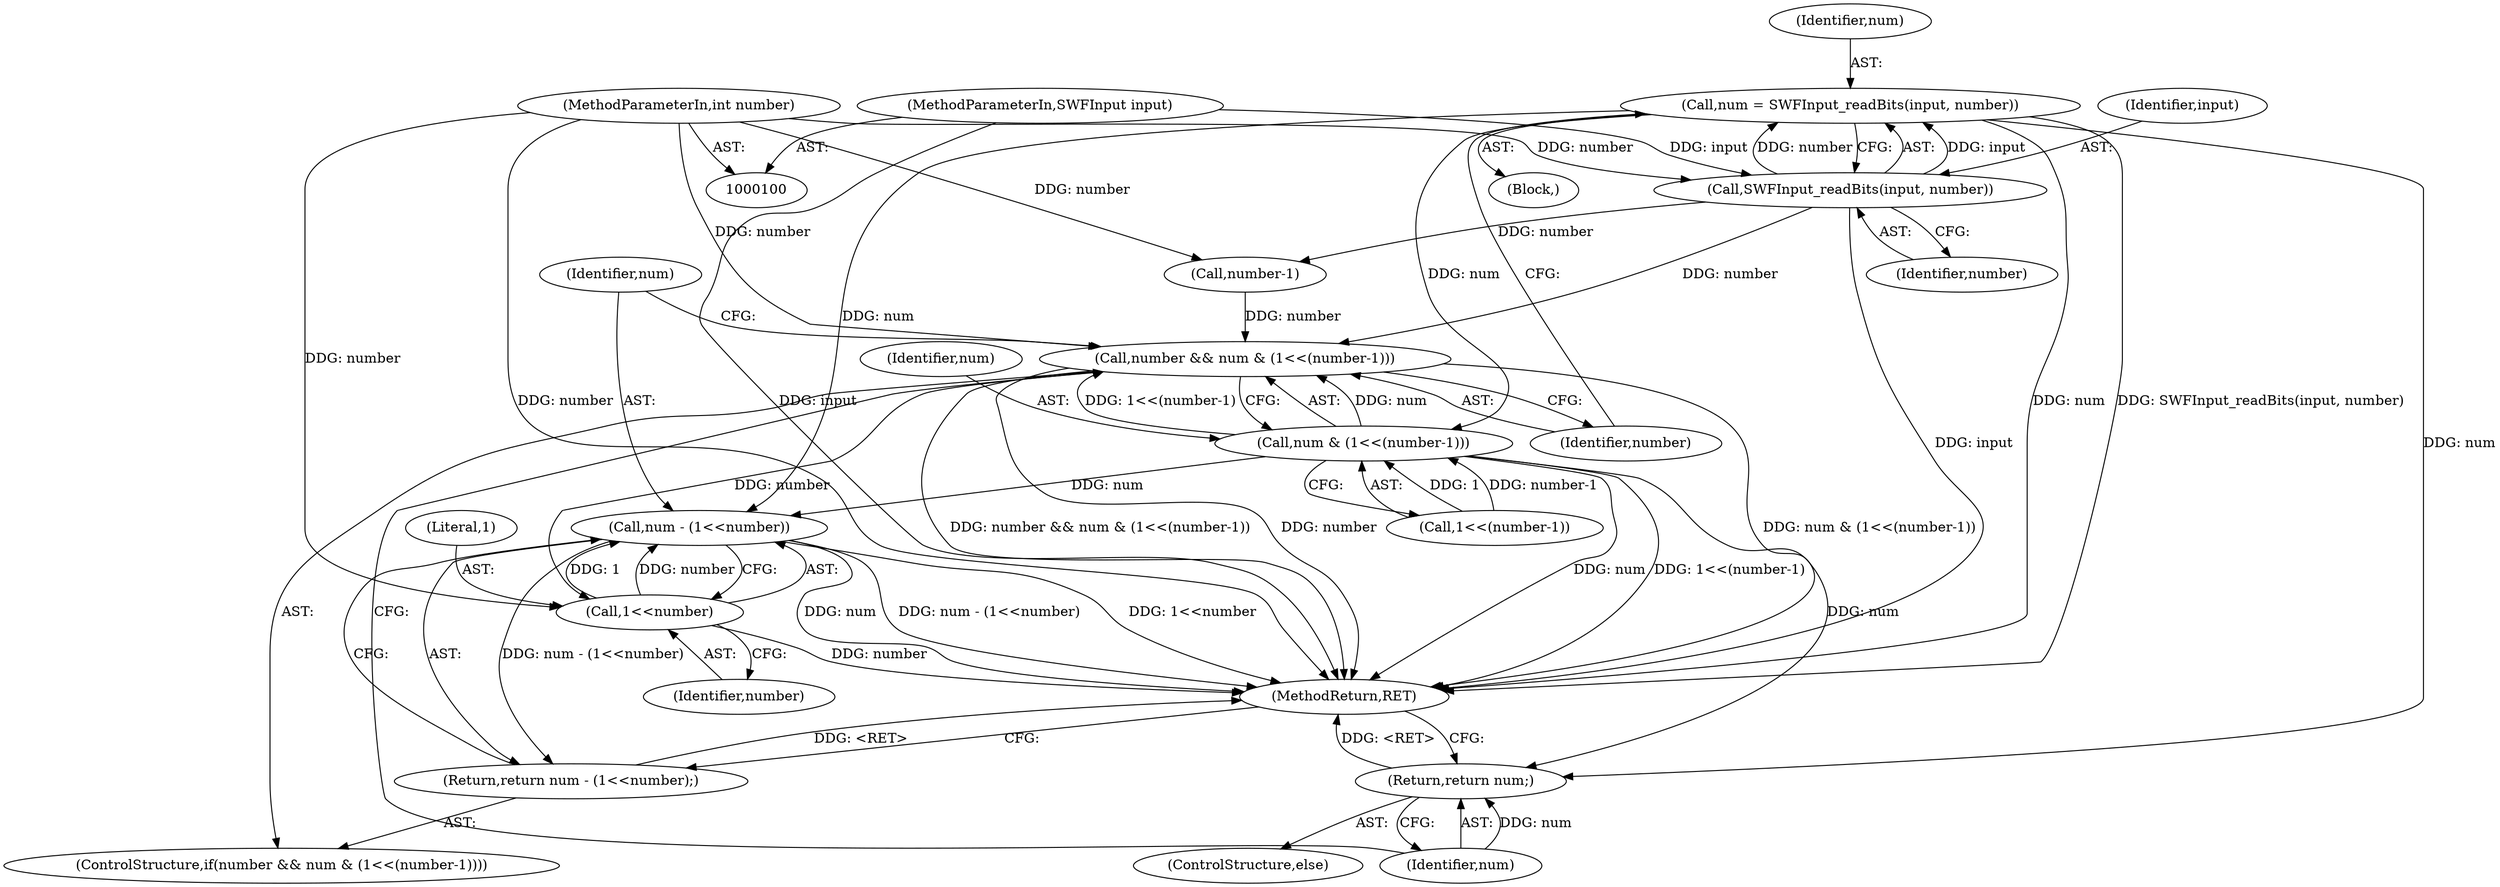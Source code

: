 digraph "0_libming_2223f7a1e431455a1411bee77c90db94a6f8e8fe@API" {
"1000105" [label="(Call,num = SWFInput_readBits(input, number))"];
"1000107" [label="(Call,SWFInput_readBits(input, number))"];
"1000101" [label="(MethodParameterIn,SWFInput input)"];
"1000102" [label="(MethodParameterIn,int number)"];
"1000113" [label="(Call,num & (1<<(number-1)))"];
"1000111" [label="(Call,number && num & (1<<(number-1)))"];
"1000123" [label="(Call,1<<number)"];
"1000121" [label="(Call,num - (1<<number))"];
"1000120" [label="(Return,return num - (1<<number);)"];
"1000127" [label="(Return,return num;)"];
"1000129" [label="(MethodReturn,RET)"];
"1000111" [label="(Call,number && num & (1<<(number-1)))"];
"1000114" [label="(Identifier,num)"];
"1000106" [label="(Identifier,num)"];
"1000126" [label="(ControlStructure,else)"];
"1000117" [label="(Call,number-1)"];
"1000103" [label="(Block,)"];
"1000124" [label="(Literal,1)"];
"1000127" [label="(Return,return num;)"];
"1000113" [label="(Call,num & (1<<(number-1)))"];
"1000115" [label="(Call,1<<(number-1))"];
"1000121" [label="(Call,num - (1<<number))"];
"1000112" [label="(Identifier,number)"];
"1000109" [label="(Identifier,number)"];
"1000105" [label="(Call,num = SWFInput_readBits(input, number))"];
"1000122" [label="(Identifier,num)"];
"1000102" [label="(MethodParameterIn,int number)"];
"1000128" [label="(Identifier,num)"];
"1000123" [label="(Call,1<<number)"];
"1000125" [label="(Identifier,number)"];
"1000110" [label="(ControlStructure,if(number && num & (1<<(number-1))))"];
"1000120" [label="(Return,return num - (1<<number);)"];
"1000107" [label="(Call,SWFInput_readBits(input, number))"];
"1000108" [label="(Identifier,input)"];
"1000101" [label="(MethodParameterIn,SWFInput input)"];
"1000105" -> "1000103"  [label="AST: "];
"1000105" -> "1000107"  [label="CFG: "];
"1000106" -> "1000105"  [label="AST: "];
"1000107" -> "1000105"  [label="AST: "];
"1000112" -> "1000105"  [label="CFG: "];
"1000105" -> "1000129"  [label="DDG: SWFInput_readBits(input, number)"];
"1000105" -> "1000129"  [label="DDG: num"];
"1000107" -> "1000105"  [label="DDG: input"];
"1000107" -> "1000105"  [label="DDG: number"];
"1000105" -> "1000113"  [label="DDG: num"];
"1000105" -> "1000121"  [label="DDG: num"];
"1000105" -> "1000127"  [label="DDG: num"];
"1000107" -> "1000109"  [label="CFG: "];
"1000108" -> "1000107"  [label="AST: "];
"1000109" -> "1000107"  [label="AST: "];
"1000107" -> "1000129"  [label="DDG: input"];
"1000101" -> "1000107"  [label="DDG: input"];
"1000102" -> "1000107"  [label="DDG: number"];
"1000107" -> "1000111"  [label="DDG: number"];
"1000107" -> "1000117"  [label="DDG: number"];
"1000101" -> "1000100"  [label="AST: "];
"1000101" -> "1000129"  [label="DDG: input"];
"1000102" -> "1000100"  [label="AST: "];
"1000102" -> "1000129"  [label="DDG: number"];
"1000102" -> "1000111"  [label="DDG: number"];
"1000102" -> "1000117"  [label="DDG: number"];
"1000102" -> "1000123"  [label="DDG: number"];
"1000113" -> "1000111"  [label="AST: "];
"1000113" -> "1000115"  [label="CFG: "];
"1000114" -> "1000113"  [label="AST: "];
"1000115" -> "1000113"  [label="AST: "];
"1000111" -> "1000113"  [label="CFG: "];
"1000113" -> "1000129"  [label="DDG: num"];
"1000113" -> "1000129"  [label="DDG: 1<<(number-1)"];
"1000113" -> "1000111"  [label="DDG: num"];
"1000113" -> "1000111"  [label="DDG: 1<<(number-1)"];
"1000115" -> "1000113"  [label="DDG: 1"];
"1000115" -> "1000113"  [label="DDG: number-1"];
"1000113" -> "1000121"  [label="DDG: num"];
"1000113" -> "1000127"  [label="DDG: num"];
"1000111" -> "1000110"  [label="AST: "];
"1000111" -> "1000112"  [label="CFG: "];
"1000112" -> "1000111"  [label="AST: "];
"1000122" -> "1000111"  [label="CFG: "];
"1000128" -> "1000111"  [label="CFG: "];
"1000111" -> "1000129"  [label="DDG: number && num & (1<<(number-1))"];
"1000111" -> "1000129"  [label="DDG: number"];
"1000111" -> "1000129"  [label="DDG: num & (1<<(number-1))"];
"1000117" -> "1000111"  [label="DDG: number"];
"1000111" -> "1000123"  [label="DDG: number"];
"1000123" -> "1000121"  [label="AST: "];
"1000123" -> "1000125"  [label="CFG: "];
"1000124" -> "1000123"  [label="AST: "];
"1000125" -> "1000123"  [label="AST: "];
"1000121" -> "1000123"  [label="CFG: "];
"1000123" -> "1000129"  [label="DDG: number"];
"1000123" -> "1000121"  [label="DDG: 1"];
"1000123" -> "1000121"  [label="DDG: number"];
"1000121" -> "1000120"  [label="AST: "];
"1000122" -> "1000121"  [label="AST: "];
"1000120" -> "1000121"  [label="CFG: "];
"1000121" -> "1000129"  [label="DDG: 1<<number"];
"1000121" -> "1000129"  [label="DDG: num"];
"1000121" -> "1000129"  [label="DDG: num - (1<<number)"];
"1000121" -> "1000120"  [label="DDG: num - (1<<number)"];
"1000120" -> "1000110"  [label="AST: "];
"1000129" -> "1000120"  [label="CFG: "];
"1000120" -> "1000129"  [label="DDG: <RET>"];
"1000127" -> "1000126"  [label="AST: "];
"1000127" -> "1000128"  [label="CFG: "];
"1000128" -> "1000127"  [label="AST: "];
"1000129" -> "1000127"  [label="CFG: "];
"1000127" -> "1000129"  [label="DDG: <RET>"];
"1000128" -> "1000127"  [label="DDG: num"];
}
